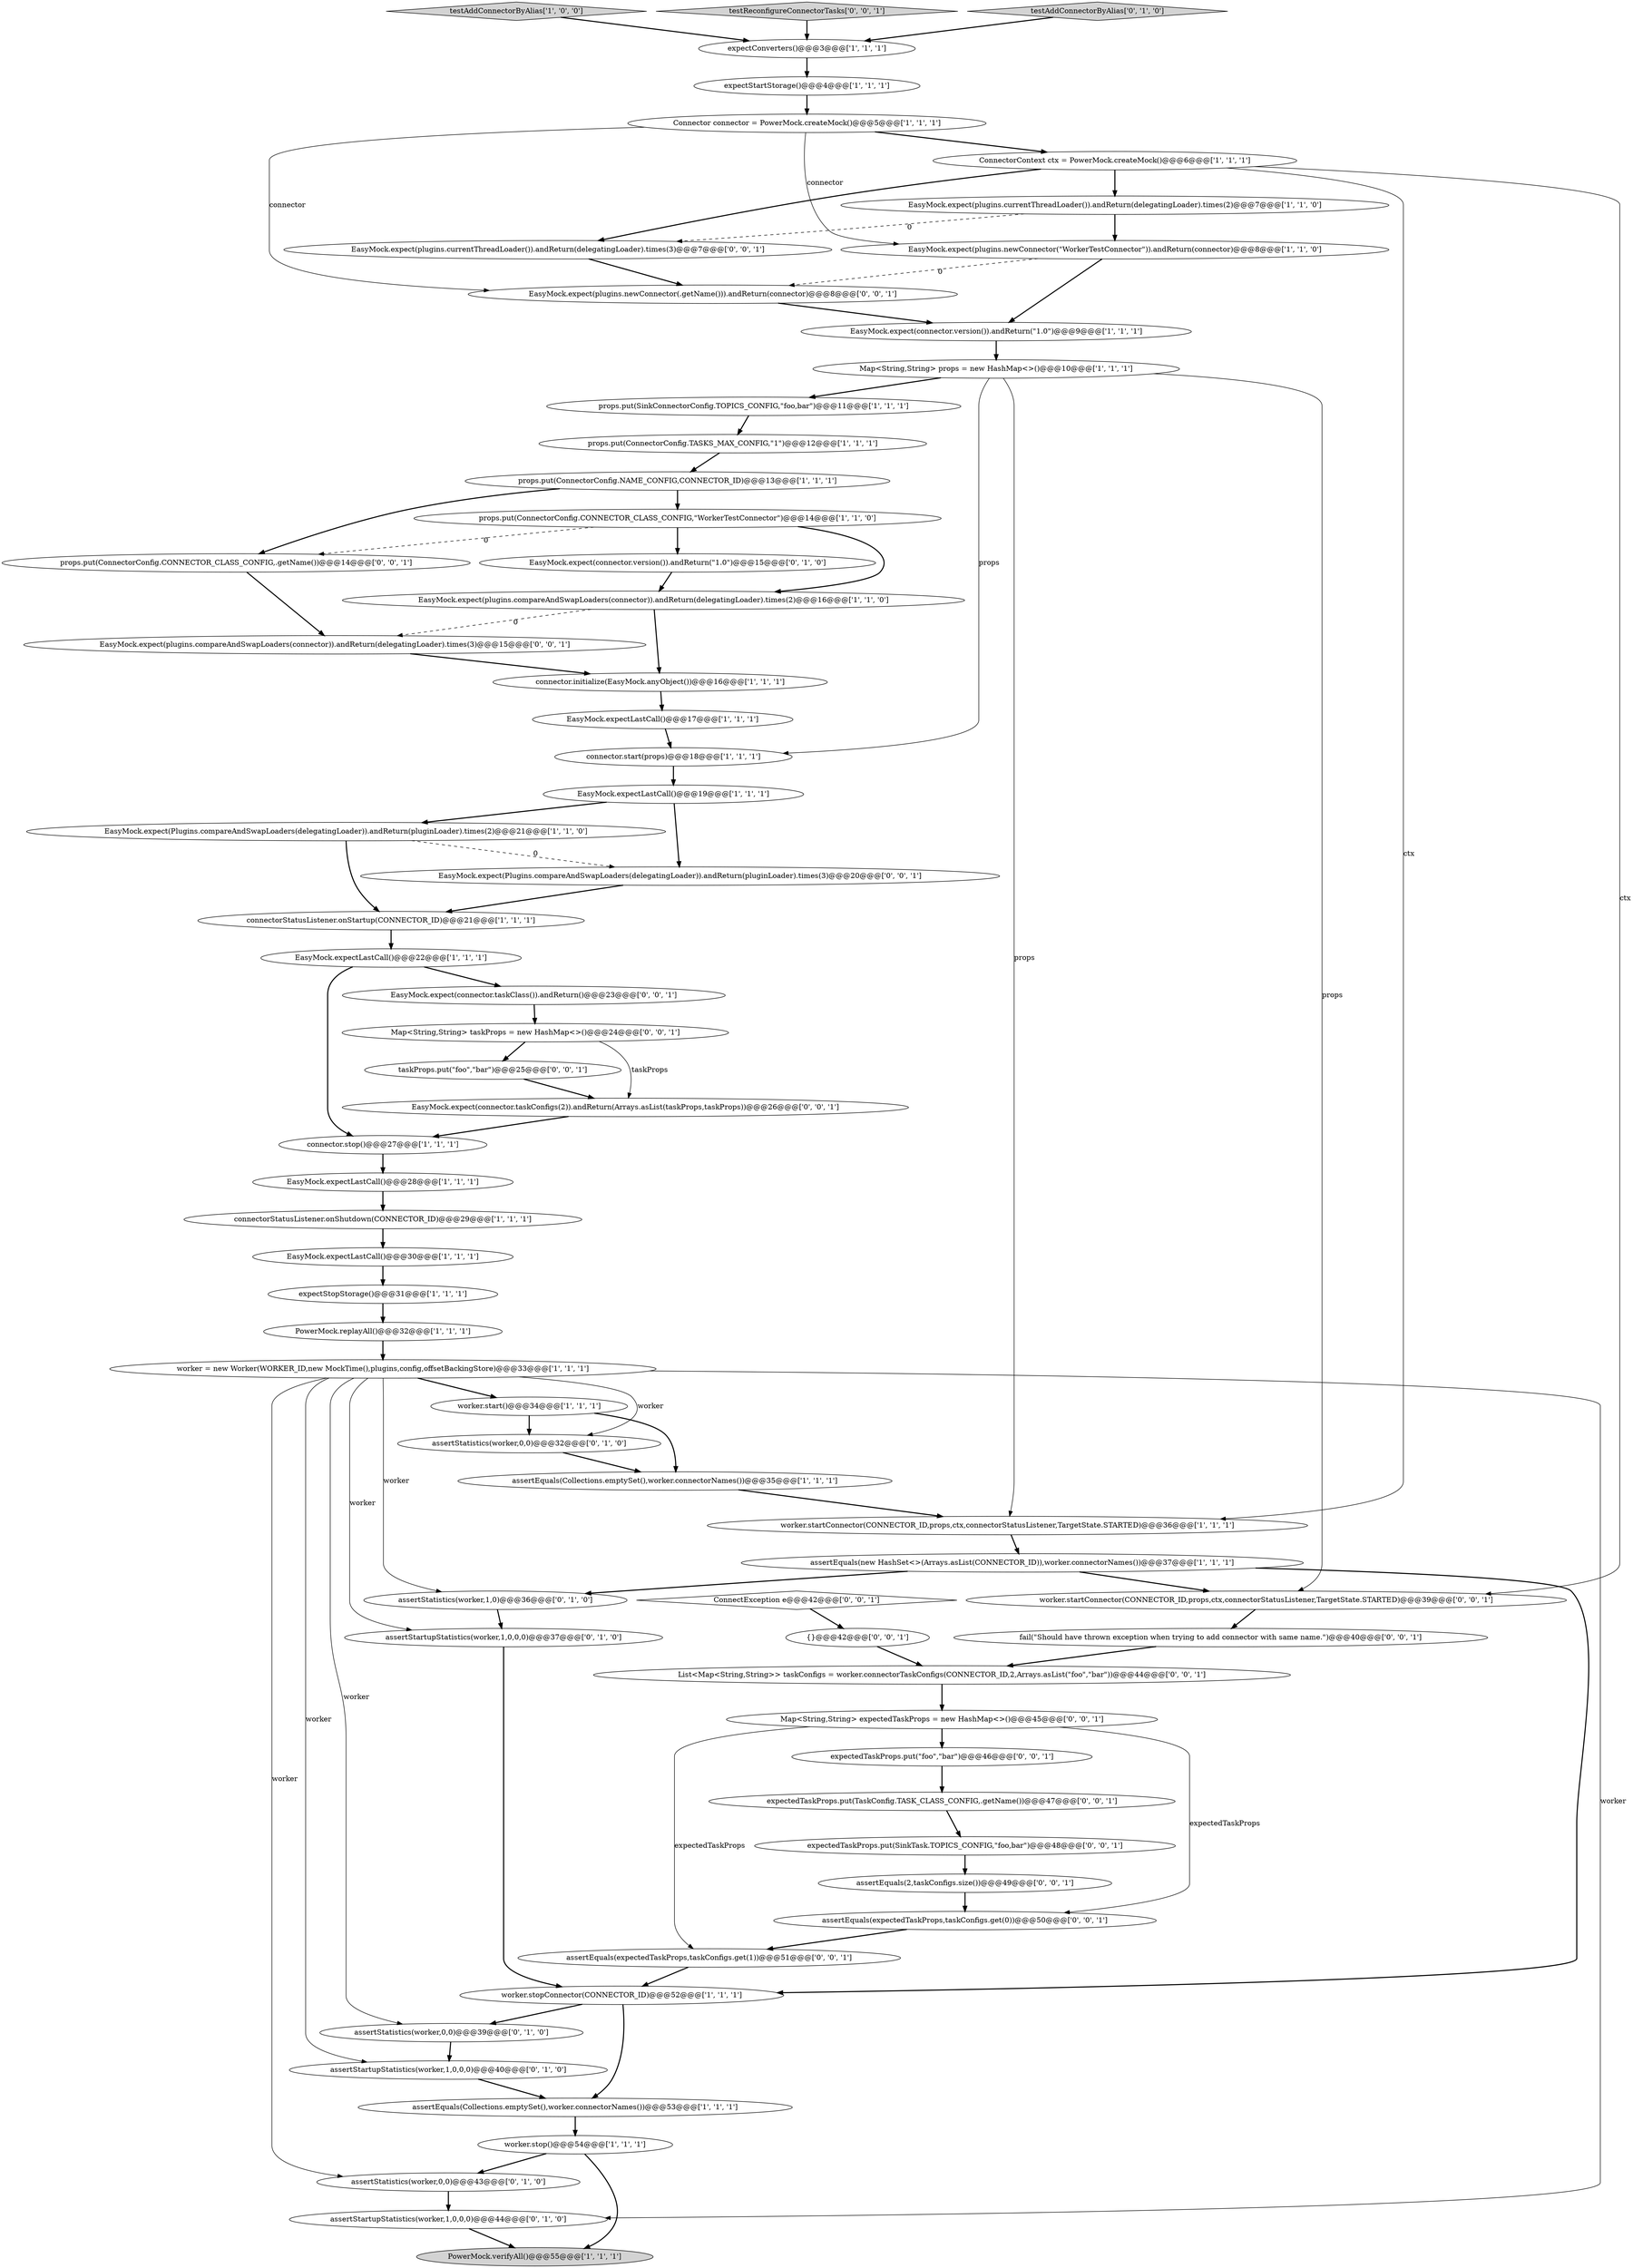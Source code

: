 digraph {
19 [style = filled, label = "EasyMock.expectLastCall()@@@17@@@['1', '1', '1']", fillcolor = white, shape = ellipse image = "AAA0AAABBB1BBB"];
40 [style = filled, label = "assertStartupStatistics(worker,1,0,0,0)@@@40@@@['0', '1', '0']", fillcolor = white, shape = ellipse image = "AAA1AAABBB2BBB"];
57 [style = filled, label = "{}@@@42@@@['0', '0', '1']", fillcolor = white, shape = ellipse image = "AAA0AAABBB3BBB"];
0 [style = filled, label = "assertEquals(new HashSet<>(Arrays.asList(CONNECTOR_ID)),worker.connectorNames())@@@37@@@['1', '1', '1']", fillcolor = white, shape = ellipse image = "AAA0AAABBB1BBB"];
15 [style = filled, label = "expectStartStorage()@@@4@@@['1', '1', '1']", fillcolor = white, shape = ellipse image = "AAA0AAABBB1BBB"];
48 [style = filled, label = "EasyMock.expect(connector.taskConfigs(2)).andReturn(Arrays.asList(taskProps,taskProps))@@@26@@@['0', '0', '1']", fillcolor = white, shape = ellipse image = "AAA0AAABBB3BBB"];
58 [style = filled, label = "ConnectException e@@@42@@@['0', '0', '1']", fillcolor = white, shape = diamond image = "AAA0AAABBB3BBB"];
62 [style = filled, label = "expectedTaskProps.put(\"foo\",\"bar\")@@@46@@@['0', '0', '1']", fillcolor = white, shape = ellipse image = "AAA0AAABBB3BBB"];
9 [style = filled, label = "EasyMock.expect(Plugins.compareAndSwapLoaders(delegatingLoader)).andReturn(pluginLoader).times(2)@@@21@@@['1', '1', '0']", fillcolor = white, shape = ellipse image = "AAA0AAABBB1BBB"];
2 [style = filled, label = "connectorStatusListener.onStartup(CONNECTOR_ID)@@@21@@@['1', '1', '1']", fillcolor = white, shape = ellipse image = "AAA0AAABBB1BBB"];
49 [style = filled, label = "expectedTaskProps.put(SinkTask.TOPICS_CONFIG,\"foo,bar\")@@@48@@@['0', '0', '1']", fillcolor = white, shape = ellipse image = "AAA0AAABBB3BBB"];
13 [style = filled, label = "expectConverters()@@@3@@@['1', '1', '1']", fillcolor = white, shape = ellipse image = "AAA0AAABBB1BBB"];
23 [style = filled, label = "worker.stop()@@@54@@@['1', '1', '1']", fillcolor = white, shape = ellipse image = "AAA0AAABBB1BBB"];
11 [style = filled, label = "expectStopStorage()@@@31@@@['1', '1', '1']", fillcolor = white, shape = ellipse image = "AAA0AAABBB1BBB"];
20 [style = filled, label = "PowerMock.replayAll()@@@32@@@['1', '1', '1']", fillcolor = white, shape = ellipse image = "AAA0AAABBB1BBB"];
65 [style = filled, label = "fail(\"Should have thrown exception when trying to add connector with same name.\")@@@40@@@['0', '0', '1']", fillcolor = white, shape = ellipse image = "AAA0AAABBB3BBB"];
38 [style = filled, label = "assertStartupStatistics(worker,1,0,0,0)@@@37@@@['0', '1', '0']", fillcolor = white, shape = ellipse image = "AAA1AAABBB2BBB"];
7 [style = filled, label = "EasyMock.expect(plugins.currentThreadLoader()).andReturn(delegatingLoader).times(2)@@@7@@@['1', '1', '0']", fillcolor = white, shape = ellipse image = "AAA0AAABBB1BBB"];
41 [style = filled, label = "assertStatistics(worker,0,0)@@@39@@@['0', '1', '0']", fillcolor = white, shape = ellipse image = "AAA1AAABBB2BBB"];
1 [style = filled, label = "EasyMock.expect(connector.version()).andReturn(\"1.0\")@@@9@@@['1', '1', '1']", fillcolor = white, shape = ellipse image = "AAA0AAABBB1BBB"];
5 [style = filled, label = "props.put(ConnectorConfig.CONNECTOR_CLASS_CONFIG,\"WorkerTestConnector\")@@@14@@@['1', '1', '0']", fillcolor = white, shape = ellipse image = "AAA0AAABBB1BBB"];
14 [style = filled, label = "connector.stop()@@@27@@@['1', '1', '1']", fillcolor = white, shape = ellipse image = "AAA0AAABBB1BBB"];
59 [style = filled, label = "Map<String,String> taskProps = new HashMap<>()@@@24@@@['0', '0', '1']", fillcolor = white, shape = ellipse image = "AAA0AAABBB3BBB"];
45 [style = filled, label = "EasyMock.expect(connector.taskClass()).andReturn()@@@23@@@['0', '0', '1']", fillcolor = white, shape = ellipse image = "AAA0AAABBB3BBB"];
61 [style = filled, label = "EasyMock.expect(Plugins.compareAndSwapLoaders(delegatingLoader)).andReturn(pluginLoader).times(3)@@@20@@@['0', '0', '1']", fillcolor = white, shape = ellipse image = "AAA0AAABBB3BBB"];
25 [style = filled, label = "Map<String,String> props = new HashMap<>()@@@10@@@['1', '1', '1']", fillcolor = white, shape = ellipse image = "AAA0AAABBB1BBB"];
3 [style = filled, label = "worker = new Worker(WORKER_ID,new MockTime(),plugins,config,offsetBackingStore)@@@33@@@['1', '1', '1']", fillcolor = white, shape = ellipse image = "AAA0AAABBB1BBB"];
4 [style = filled, label = "worker.start()@@@34@@@['1', '1', '1']", fillcolor = white, shape = ellipse image = "AAA0AAABBB1BBB"];
17 [style = filled, label = "EasyMock.expect(plugins.newConnector(\"WorkerTestConnector\")).andReturn(connector)@@@8@@@['1', '1', '0']", fillcolor = white, shape = ellipse image = "AAA0AAABBB1BBB"];
24 [style = filled, label = "testAddConnectorByAlias['1', '0', '0']", fillcolor = lightgray, shape = diamond image = "AAA0AAABBB1BBB"];
66 [style = filled, label = "assertEquals(expectedTaskProps,taskConfigs.get(1))@@@51@@@['0', '0', '1']", fillcolor = white, shape = ellipse image = "AAA0AAABBB3BBB"];
46 [style = filled, label = "expectedTaskProps.put(TaskConfig.TASK_CLASS_CONFIG,.getName())@@@47@@@['0', '0', '1']", fillcolor = white, shape = ellipse image = "AAA0AAABBB3BBB"];
51 [style = filled, label = "testReconfigureConnectorTasks['0', '0', '1']", fillcolor = lightgray, shape = diamond image = "AAA0AAABBB3BBB"];
42 [style = filled, label = "assertStartupStatistics(worker,1,0,0,0)@@@44@@@['0', '1', '0']", fillcolor = white, shape = ellipse image = "AAA1AAABBB2BBB"];
31 [style = filled, label = "connector.initialize(EasyMock.anyObject())@@@16@@@['1', '1', '1']", fillcolor = white, shape = ellipse image = "AAA0AAABBB1BBB"];
16 [style = filled, label = "connectorStatusListener.onShutdown(CONNECTOR_ID)@@@29@@@['1', '1', '1']", fillcolor = white, shape = ellipse image = "AAA0AAABBB1BBB"];
50 [style = filled, label = "props.put(ConnectorConfig.CONNECTOR_CLASS_CONFIG,.getName())@@@14@@@['0', '0', '1']", fillcolor = white, shape = ellipse image = "AAA0AAABBB3BBB"];
28 [style = filled, label = "assertEquals(Collections.emptySet(),worker.connectorNames())@@@35@@@['1', '1', '1']", fillcolor = white, shape = ellipse image = "AAA0AAABBB1BBB"];
34 [style = filled, label = "worker.stopConnector(CONNECTOR_ID)@@@52@@@['1', '1', '1']", fillcolor = white, shape = ellipse image = "AAA0AAABBB1BBB"];
63 [style = filled, label = "taskProps.put(\"foo\",\"bar\")@@@25@@@['0', '0', '1']", fillcolor = white, shape = ellipse image = "AAA0AAABBB3BBB"];
6 [style = filled, label = "EasyMock.expectLastCall()@@@19@@@['1', '1', '1']", fillcolor = white, shape = ellipse image = "AAA0AAABBB1BBB"];
22 [style = filled, label = "Connector connector = PowerMock.createMock()@@@5@@@['1', '1', '1']", fillcolor = white, shape = ellipse image = "AAA0AAABBB1BBB"];
26 [style = filled, label = "ConnectorContext ctx = PowerMock.createMock()@@@6@@@['1', '1', '1']", fillcolor = white, shape = ellipse image = "AAA0AAABBB1BBB"];
12 [style = filled, label = "worker.startConnector(CONNECTOR_ID,props,ctx,connectorStatusListener,TargetState.STARTED)@@@36@@@['1', '1', '1']", fillcolor = white, shape = ellipse image = "AAA0AAABBB1BBB"];
27 [style = filled, label = "connector.start(props)@@@18@@@['1', '1', '1']", fillcolor = white, shape = ellipse image = "AAA0AAABBB1BBB"];
8 [style = filled, label = "props.put(SinkConnectorConfig.TOPICS_CONFIG,\"foo,bar\")@@@11@@@['1', '1', '1']", fillcolor = white, shape = ellipse image = "AAA0AAABBB1BBB"];
37 [style = filled, label = "EasyMock.expect(connector.version()).andReturn(\"1.0\")@@@15@@@['0', '1', '0']", fillcolor = white, shape = ellipse image = "AAA1AAABBB2BBB"];
35 [style = filled, label = "props.put(ConnectorConfig.NAME_CONFIG,CONNECTOR_ID)@@@13@@@['1', '1', '1']", fillcolor = white, shape = ellipse image = "AAA0AAABBB1BBB"];
32 [style = filled, label = "PowerMock.verifyAll()@@@55@@@['1', '1', '1']", fillcolor = lightgray, shape = ellipse image = "AAA0AAABBB1BBB"];
54 [style = filled, label = "Map<String,String> expectedTaskProps = new HashMap<>()@@@45@@@['0', '0', '1']", fillcolor = white, shape = ellipse image = "AAA0AAABBB3BBB"];
30 [style = filled, label = "EasyMock.expectLastCall()@@@30@@@['1', '1', '1']", fillcolor = white, shape = ellipse image = "AAA0AAABBB1BBB"];
33 [style = filled, label = "EasyMock.expect(plugins.compareAndSwapLoaders(connector)).andReturn(delegatingLoader).times(2)@@@16@@@['1', '1', '0']", fillcolor = white, shape = ellipse image = "AAA0AAABBB1BBB"];
56 [style = filled, label = "EasyMock.expect(plugins.currentThreadLoader()).andReturn(delegatingLoader).times(3)@@@7@@@['0', '0', '1']", fillcolor = white, shape = ellipse image = "AAA0AAABBB3BBB"];
55 [style = filled, label = "assertEquals(expectedTaskProps,taskConfigs.get(0))@@@50@@@['0', '0', '1']", fillcolor = white, shape = ellipse image = "AAA0AAABBB3BBB"];
10 [style = filled, label = "EasyMock.expectLastCall()@@@22@@@['1', '1', '1']", fillcolor = white, shape = ellipse image = "AAA0AAABBB1BBB"];
21 [style = filled, label = "EasyMock.expectLastCall()@@@28@@@['1', '1', '1']", fillcolor = white, shape = ellipse image = "AAA0AAABBB1BBB"];
36 [style = filled, label = "assertStatistics(worker,0,0)@@@32@@@['0', '1', '0']", fillcolor = white, shape = ellipse image = "AAA1AAABBB2BBB"];
29 [style = filled, label = "assertEquals(Collections.emptySet(),worker.connectorNames())@@@53@@@['1', '1', '1']", fillcolor = white, shape = ellipse image = "AAA0AAABBB1BBB"];
44 [style = filled, label = "assertStatistics(worker,0,0)@@@43@@@['0', '1', '0']", fillcolor = white, shape = ellipse image = "AAA1AAABBB2BBB"];
64 [style = filled, label = "EasyMock.expect(plugins.compareAndSwapLoaders(connector)).andReturn(delegatingLoader).times(3)@@@15@@@['0', '0', '1']", fillcolor = white, shape = ellipse image = "AAA0AAABBB3BBB"];
47 [style = filled, label = "List<Map<String,String>> taskConfigs = worker.connectorTaskConfigs(CONNECTOR_ID,2,Arrays.asList(\"foo\",\"bar\"))@@@44@@@['0', '0', '1']", fillcolor = white, shape = ellipse image = "AAA0AAABBB3BBB"];
39 [style = filled, label = "testAddConnectorByAlias['0', '1', '0']", fillcolor = lightgray, shape = diamond image = "AAA0AAABBB2BBB"];
53 [style = filled, label = "assertEquals(2,taskConfigs.size())@@@49@@@['0', '0', '1']", fillcolor = white, shape = ellipse image = "AAA0AAABBB3BBB"];
60 [style = filled, label = "worker.startConnector(CONNECTOR_ID,props,ctx,connectorStatusListener,TargetState.STARTED)@@@39@@@['0', '0', '1']", fillcolor = white, shape = ellipse image = "AAA0AAABBB3BBB"];
18 [style = filled, label = "props.put(ConnectorConfig.TASKS_MAX_CONFIG,\"1\")@@@12@@@['1', '1', '1']", fillcolor = white, shape = ellipse image = "AAA0AAABBB1BBB"];
52 [style = filled, label = "EasyMock.expect(plugins.newConnector(.getName())).andReturn(connector)@@@8@@@['0', '0', '1']", fillcolor = white, shape = ellipse image = "AAA0AAABBB3BBB"];
43 [style = filled, label = "assertStatistics(worker,1,0)@@@36@@@['0', '1', '0']", fillcolor = white, shape = ellipse image = "AAA1AAABBB2BBB"];
23->32 [style = bold, label=""];
24->13 [style = bold, label=""];
53->55 [style = bold, label=""];
44->42 [style = bold, label=""];
3->38 [style = solid, label="worker"];
42->32 [style = bold, label=""];
58->57 [style = bold, label=""];
26->60 [style = solid, label="ctx"];
37->33 [style = bold, label=""];
62->46 [style = bold, label=""];
15->22 [style = bold, label=""];
2->10 [style = bold, label=""];
54->66 [style = solid, label="expectedTaskProps"];
10->45 [style = bold, label=""];
56->52 [style = bold, label=""];
19->27 [style = bold, label=""];
36->28 [style = bold, label=""];
5->33 [style = bold, label=""];
26->56 [style = bold, label=""];
34->29 [style = bold, label=""];
35->50 [style = bold, label=""];
3->41 [style = solid, label="worker"];
3->36 [style = solid, label="worker"];
4->36 [style = bold, label=""];
17->1 [style = bold, label=""];
12->0 [style = bold, label=""];
41->40 [style = bold, label=""];
11->20 [style = bold, label=""];
33->31 [style = bold, label=""];
66->34 [style = bold, label=""];
57->47 [style = bold, label=""];
14->21 [style = bold, label=""];
39->13 [style = bold, label=""];
6->61 [style = bold, label=""];
49->53 [style = bold, label=""];
48->14 [style = bold, label=""];
38->34 [style = bold, label=""];
3->42 [style = solid, label="worker"];
65->47 [style = bold, label=""];
3->44 [style = solid, label="worker"];
1->25 [style = bold, label=""];
5->37 [style = bold, label=""];
8->18 [style = bold, label=""];
35->5 [style = bold, label=""];
5->50 [style = dashed, label="0"];
17->52 [style = dashed, label="0"];
63->48 [style = bold, label=""];
47->54 [style = bold, label=""];
61->2 [style = bold, label=""];
10->14 [style = bold, label=""];
3->40 [style = solid, label="worker"];
50->64 [style = bold, label=""];
13->15 [style = bold, label=""];
20->3 [style = bold, label=""];
52->1 [style = bold, label=""];
21->16 [style = bold, label=""];
26->12 [style = solid, label="ctx"];
45->59 [style = bold, label=""];
25->12 [style = solid, label="props"];
25->60 [style = solid, label="props"];
55->66 [style = bold, label=""];
22->17 [style = solid, label="connector"];
3->43 [style = solid, label="worker"];
59->48 [style = solid, label="taskProps"];
0->43 [style = bold, label=""];
33->64 [style = dashed, label="0"];
34->41 [style = bold, label=""];
54->62 [style = bold, label=""];
40->29 [style = bold, label=""];
7->17 [style = bold, label=""];
27->6 [style = bold, label=""];
16->30 [style = bold, label=""];
23->44 [style = bold, label=""];
7->56 [style = dashed, label="0"];
18->35 [style = bold, label=""];
31->19 [style = bold, label=""];
3->4 [style = bold, label=""];
60->65 [style = bold, label=""];
46->49 [style = bold, label=""];
0->60 [style = bold, label=""];
25->27 [style = solid, label="props"];
28->12 [style = bold, label=""];
51->13 [style = bold, label=""];
9->2 [style = bold, label=""];
30->11 [style = bold, label=""];
59->63 [style = bold, label=""];
54->55 [style = solid, label="expectedTaskProps"];
29->23 [style = bold, label=""];
6->9 [style = bold, label=""];
4->28 [style = bold, label=""];
22->26 [style = bold, label=""];
22->52 [style = solid, label="connector"];
26->7 [style = bold, label=""];
25->8 [style = bold, label=""];
9->61 [style = dashed, label="0"];
64->31 [style = bold, label=""];
0->34 [style = bold, label=""];
43->38 [style = bold, label=""];
}
